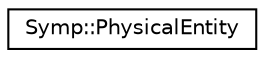 digraph "Graphical Class Hierarchy"
{
  edge [fontname="Helvetica",fontsize="10",labelfontname="Helvetica",labelfontsize="10"];
  node [fontname="Helvetica",fontsize="10",shape=record];
  rankdir="LR";
  Node1 [label="Symp::PhysicalEntity",height=0.2,width=0.4,color="black", fillcolor="white", style="filled",URL="$class_symp_1_1_physical_entity.html"];
}
